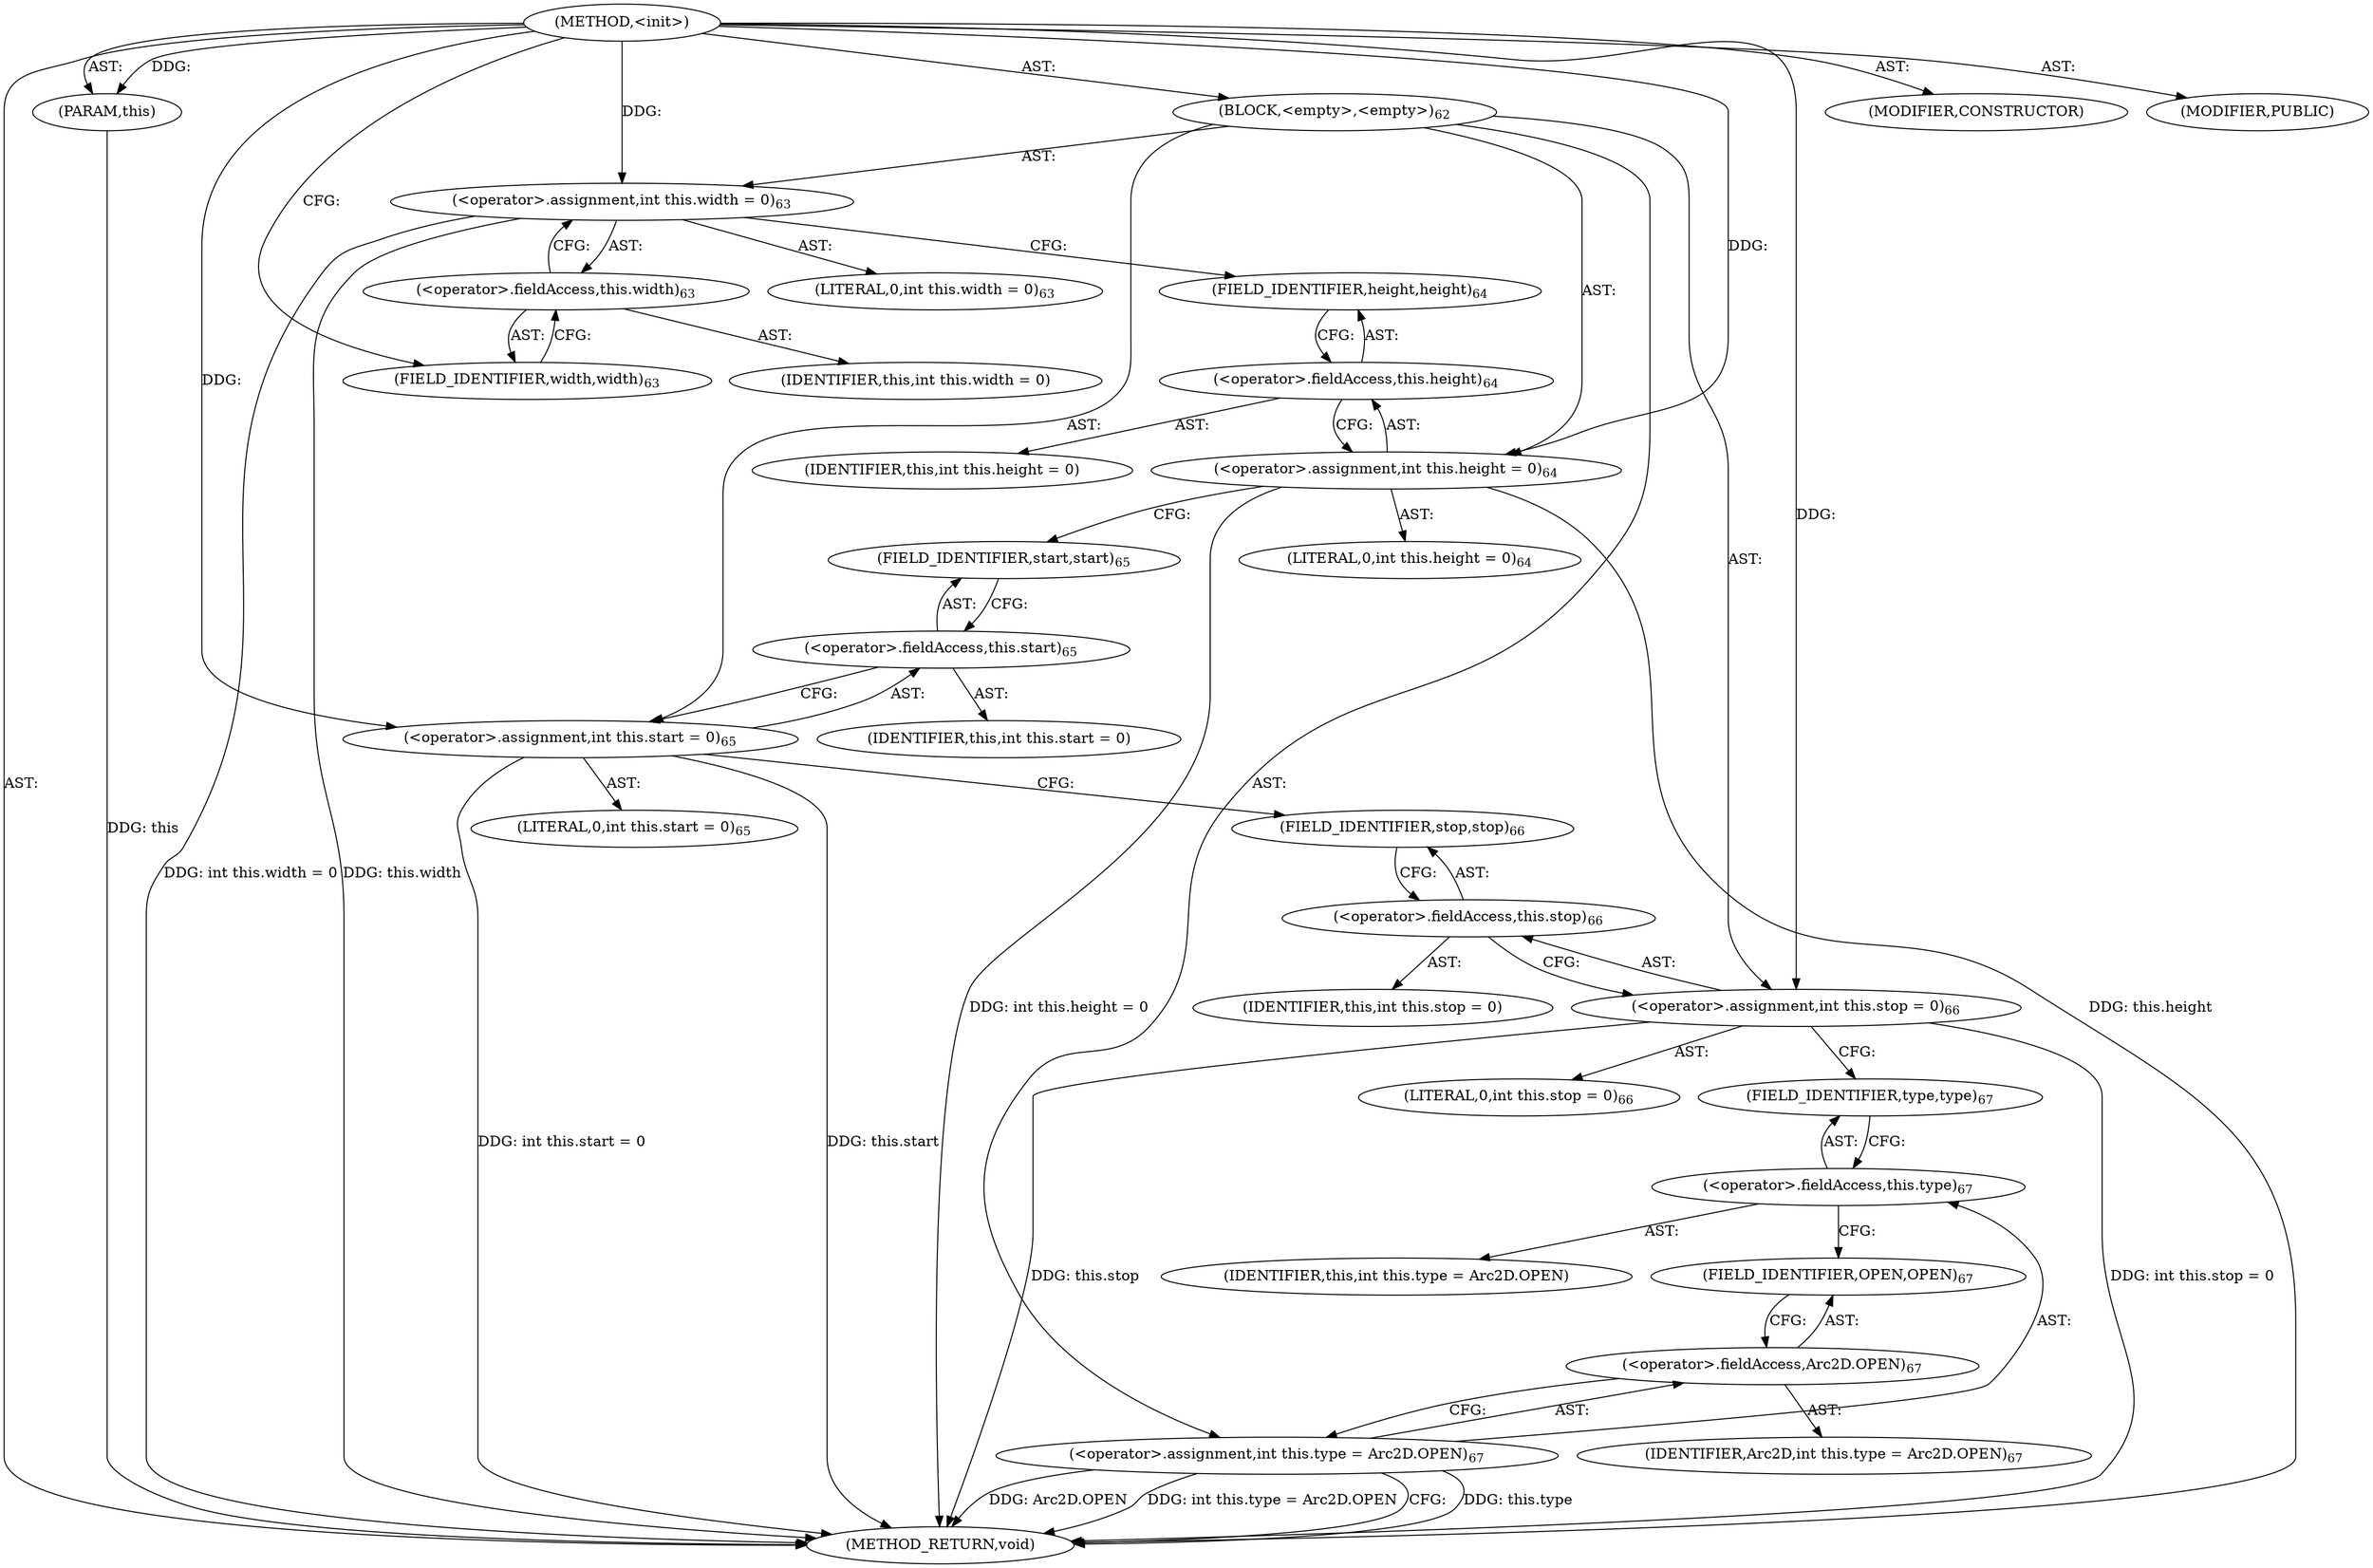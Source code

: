 digraph "&lt;init&gt;" {  
"111669149702" [label = <(METHOD,&lt;init&gt;)> ]
"115964117003" [label = <(PARAM,this)> ]
"25769803795" [label = <(BLOCK,&lt;empty&gt;,&lt;empty&gt;)<SUB>62</SUB>> ]
"30064771162" [label = <(&lt;operator&gt;.assignment,int this.width = 0)<SUB>63</SUB>> ]
"30064771163" [label = <(&lt;operator&gt;.fieldAccess,this.width)<SUB>63</SUB>> ]
"68719476820" [label = <(IDENTIFIER,this,int this.width = 0)> ]
"55834574871" [label = <(FIELD_IDENTIFIER,width,width)<SUB>63</SUB>> ]
"90194313227" [label = <(LITERAL,0,int this.width = 0)<SUB>63</SUB>> ]
"30064771164" [label = <(&lt;operator&gt;.assignment,int this.height = 0)<SUB>64</SUB>> ]
"30064771165" [label = <(&lt;operator&gt;.fieldAccess,this.height)<SUB>64</SUB>> ]
"68719476821" [label = <(IDENTIFIER,this,int this.height = 0)> ]
"55834574872" [label = <(FIELD_IDENTIFIER,height,height)<SUB>64</SUB>> ]
"90194313228" [label = <(LITERAL,0,int this.height = 0)<SUB>64</SUB>> ]
"30064771166" [label = <(&lt;operator&gt;.assignment,int this.start = 0)<SUB>65</SUB>> ]
"30064771167" [label = <(&lt;operator&gt;.fieldAccess,this.start)<SUB>65</SUB>> ]
"68719476822" [label = <(IDENTIFIER,this,int this.start = 0)> ]
"55834574873" [label = <(FIELD_IDENTIFIER,start,start)<SUB>65</SUB>> ]
"90194313229" [label = <(LITERAL,0,int this.start = 0)<SUB>65</SUB>> ]
"30064771168" [label = <(&lt;operator&gt;.assignment,int this.stop = 0)<SUB>66</SUB>> ]
"30064771169" [label = <(&lt;operator&gt;.fieldAccess,this.stop)<SUB>66</SUB>> ]
"68719476823" [label = <(IDENTIFIER,this,int this.stop = 0)> ]
"55834574874" [label = <(FIELD_IDENTIFIER,stop,stop)<SUB>66</SUB>> ]
"90194313230" [label = <(LITERAL,0,int this.stop = 0)<SUB>66</SUB>> ]
"30064771170" [label = <(&lt;operator&gt;.assignment,int this.type = Arc2D.OPEN)<SUB>67</SUB>> ]
"30064771171" [label = <(&lt;operator&gt;.fieldAccess,this.type)<SUB>67</SUB>> ]
"68719476824" [label = <(IDENTIFIER,this,int this.type = Arc2D.OPEN)> ]
"55834574875" [label = <(FIELD_IDENTIFIER,type,type)<SUB>67</SUB>> ]
"30064771172" [label = <(&lt;operator&gt;.fieldAccess,Arc2D.OPEN)<SUB>67</SUB>> ]
"68719476825" [label = <(IDENTIFIER,Arc2D,int this.type = Arc2D.OPEN)<SUB>67</SUB>> ]
"55834574876" [label = <(FIELD_IDENTIFIER,OPEN,OPEN)<SUB>67</SUB>> ]
"133143986193" [label = <(MODIFIER,CONSTRUCTOR)> ]
"133143986194" [label = <(MODIFIER,PUBLIC)> ]
"128849018886" [label = <(METHOD_RETURN,void)> ]
  "111669149702" -> "115964117003"  [ label = "AST: "] 
  "111669149702" -> "25769803795"  [ label = "AST: "] 
  "111669149702" -> "133143986193"  [ label = "AST: "] 
  "111669149702" -> "133143986194"  [ label = "AST: "] 
  "111669149702" -> "128849018886"  [ label = "AST: "] 
  "25769803795" -> "30064771162"  [ label = "AST: "] 
  "25769803795" -> "30064771164"  [ label = "AST: "] 
  "25769803795" -> "30064771166"  [ label = "AST: "] 
  "25769803795" -> "30064771168"  [ label = "AST: "] 
  "25769803795" -> "30064771170"  [ label = "AST: "] 
  "30064771162" -> "30064771163"  [ label = "AST: "] 
  "30064771162" -> "90194313227"  [ label = "AST: "] 
  "30064771163" -> "68719476820"  [ label = "AST: "] 
  "30064771163" -> "55834574871"  [ label = "AST: "] 
  "30064771164" -> "30064771165"  [ label = "AST: "] 
  "30064771164" -> "90194313228"  [ label = "AST: "] 
  "30064771165" -> "68719476821"  [ label = "AST: "] 
  "30064771165" -> "55834574872"  [ label = "AST: "] 
  "30064771166" -> "30064771167"  [ label = "AST: "] 
  "30064771166" -> "90194313229"  [ label = "AST: "] 
  "30064771167" -> "68719476822"  [ label = "AST: "] 
  "30064771167" -> "55834574873"  [ label = "AST: "] 
  "30064771168" -> "30064771169"  [ label = "AST: "] 
  "30064771168" -> "90194313230"  [ label = "AST: "] 
  "30064771169" -> "68719476823"  [ label = "AST: "] 
  "30064771169" -> "55834574874"  [ label = "AST: "] 
  "30064771170" -> "30064771171"  [ label = "AST: "] 
  "30064771170" -> "30064771172"  [ label = "AST: "] 
  "30064771171" -> "68719476824"  [ label = "AST: "] 
  "30064771171" -> "55834574875"  [ label = "AST: "] 
  "30064771172" -> "68719476825"  [ label = "AST: "] 
  "30064771172" -> "55834574876"  [ label = "AST: "] 
  "30064771162" -> "55834574872"  [ label = "CFG: "] 
  "30064771164" -> "55834574873"  [ label = "CFG: "] 
  "30064771166" -> "55834574874"  [ label = "CFG: "] 
  "30064771168" -> "55834574875"  [ label = "CFG: "] 
  "30064771170" -> "128849018886"  [ label = "CFG: "] 
  "30064771163" -> "30064771162"  [ label = "CFG: "] 
  "30064771165" -> "30064771164"  [ label = "CFG: "] 
  "30064771167" -> "30064771166"  [ label = "CFG: "] 
  "30064771169" -> "30064771168"  [ label = "CFG: "] 
  "30064771171" -> "55834574876"  [ label = "CFG: "] 
  "30064771172" -> "30064771170"  [ label = "CFG: "] 
  "55834574871" -> "30064771163"  [ label = "CFG: "] 
  "55834574872" -> "30064771165"  [ label = "CFG: "] 
  "55834574873" -> "30064771167"  [ label = "CFG: "] 
  "55834574874" -> "30064771169"  [ label = "CFG: "] 
  "55834574875" -> "30064771171"  [ label = "CFG: "] 
  "55834574876" -> "30064771172"  [ label = "CFG: "] 
  "111669149702" -> "55834574871"  [ label = "CFG: "] 
  "115964117003" -> "128849018886"  [ label = "DDG: this"] 
  "30064771162" -> "128849018886"  [ label = "DDG: this.width"] 
  "30064771162" -> "128849018886"  [ label = "DDG: int this.width = 0"] 
  "30064771164" -> "128849018886"  [ label = "DDG: this.height"] 
  "30064771164" -> "128849018886"  [ label = "DDG: int this.height = 0"] 
  "30064771166" -> "128849018886"  [ label = "DDG: this.start"] 
  "30064771166" -> "128849018886"  [ label = "DDG: int this.start = 0"] 
  "30064771168" -> "128849018886"  [ label = "DDG: this.stop"] 
  "30064771168" -> "128849018886"  [ label = "DDG: int this.stop = 0"] 
  "30064771170" -> "128849018886"  [ label = "DDG: this.type"] 
  "30064771170" -> "128849018886"  [ label = "DDG: Arc2D.OPEN"] 
  "30064771170" -> "128849018886"  [ label = "DDG: int this.type = Arc2D.OPEN"] 
  "111669149702" -> "115964117003"  [ label = "DDG: "] 
  "111669149702" -> "30064771162"  [ label = "DDG: "] 
  "111669149702" -> "30064771164"  [ label = "DDG: "] 
  "111669149702" -> "30064771166"  [ label = "DDG: "] 
  "111669149702" -> "30064771168"  [ label = "DDG: "] 
}
